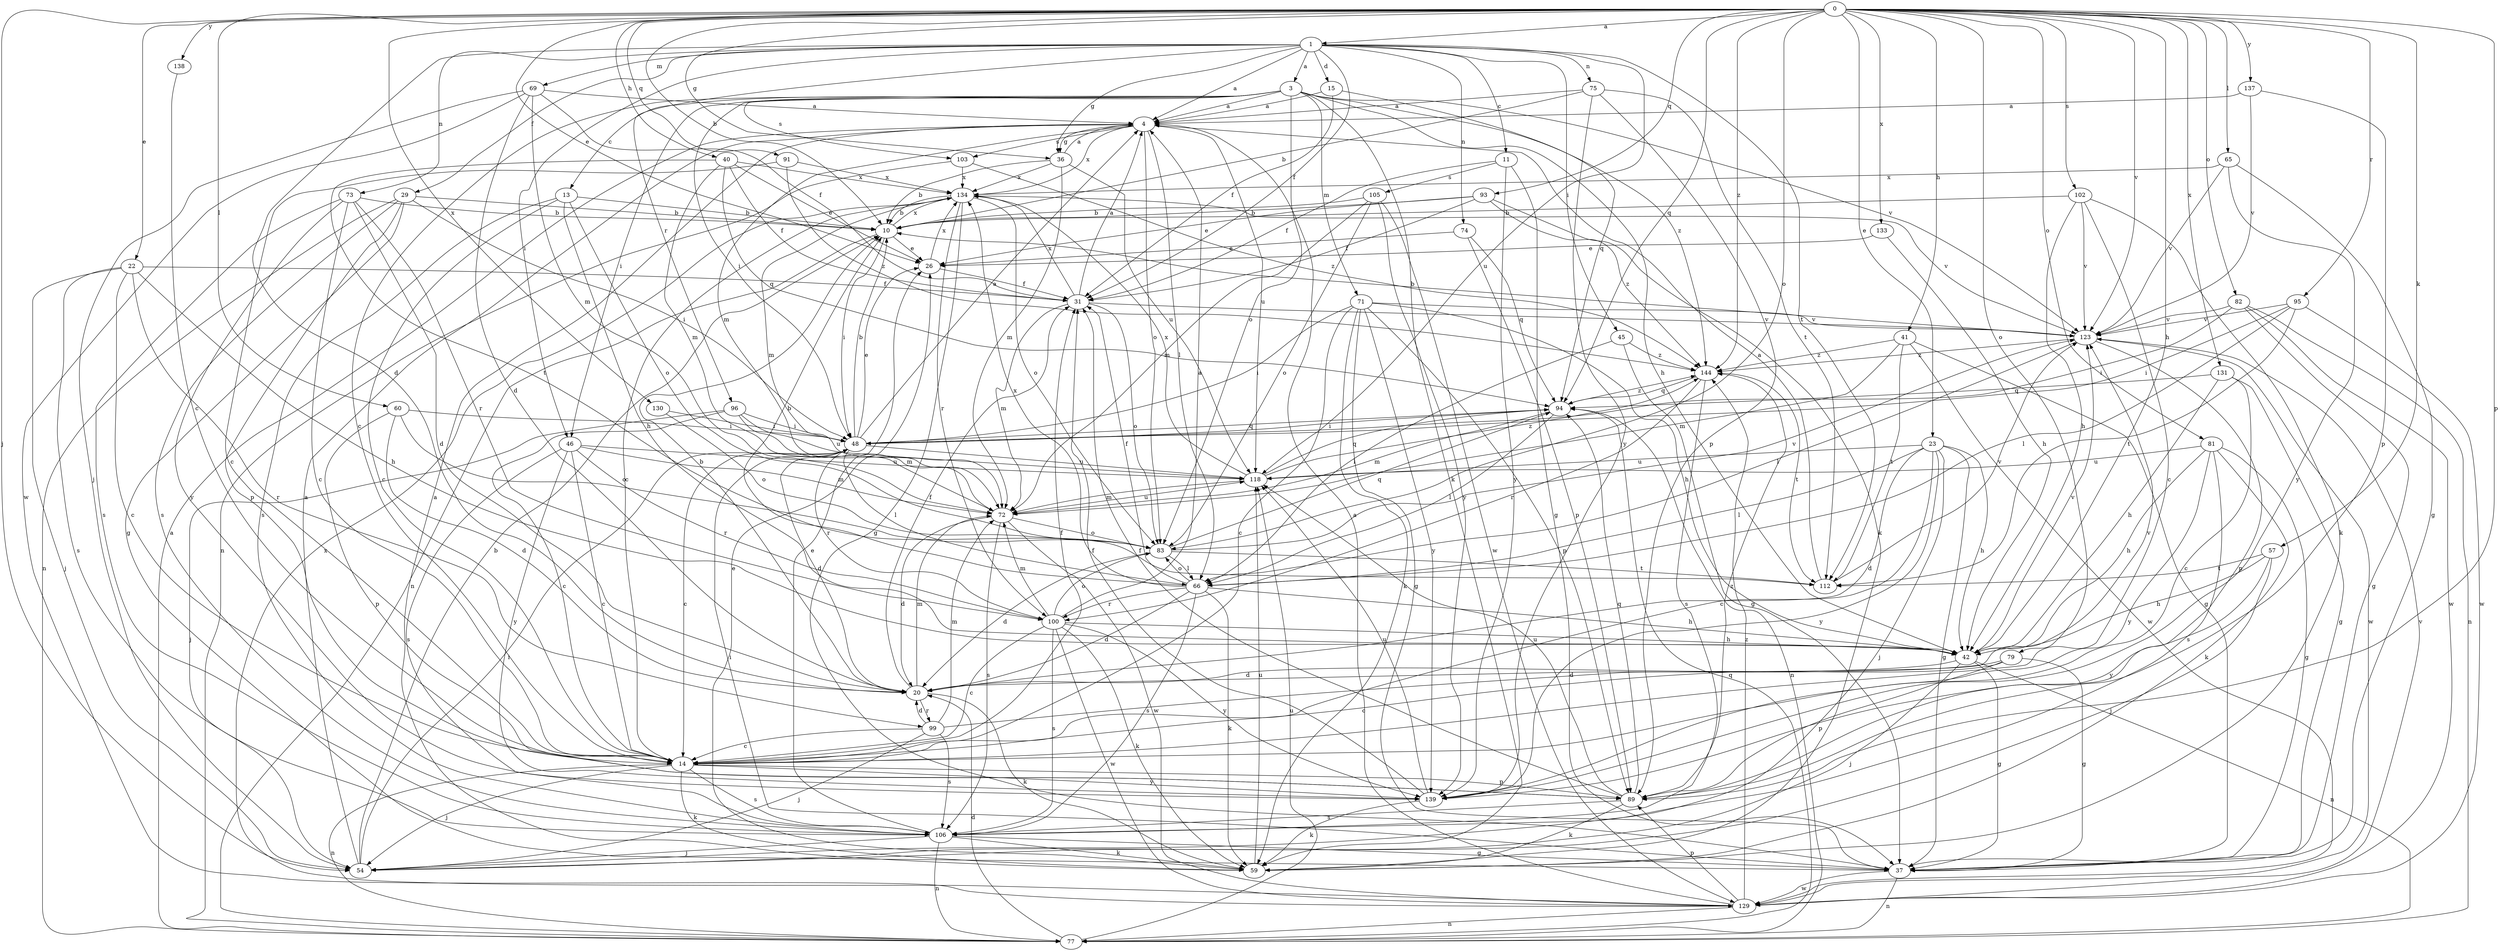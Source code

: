 strict digraph  {
0;
1;
3;
4;
10;
11;
13;
14;
15;
20;
22;
23;
26;
29;
31;
36;
37;
40;
41;
42;
45;
46;
48;
54;
57;
59;
60;
65;
66;
69;
71;
72;
73;
74;
75;
77;
79;
81;
82;
83;
89;
91;
93;
94;
95;
96;
99;
100;
102;
103;
105;
106;
112;
118;
123;
129;
130;
131;
133;
134;
137;
138;
139;
144;
0 -> 1  [label=a];
0 -> 10  [label=b];
0 -> 22  [label=e];
0 -> 23  [label=e];
0 -> 26  [label=e];
0 -> 36  [label=g];
0 -> 40  [label=h];
0 -> 41  [label=h];
0 -> 42  [label=h];
0 -> 54  [label=j];
0 -> 57  [label=k];
0 -> 60  [label=l];
0 -> 65  [label=l];
0 -> 79  [label=o];
0 -> 81  [label=o];
0 -> 82  [label=o];
0 -> 83  [label=o];
0 -> 89  [label=p];
0 -> 91  [label=q];
0 -> 93  [label=q];
0 -> 94  [label=q];
0 -> 95  [label=r];
0 -> 102  [label=s];
0 -> 123  [label=v];
0 -> 130  [label=x];
0 -> 131  [label=x];
0 -> 133  [label=x];
0 -> 137  [label=y];
0 -> 138  [label=y];
0 -> 144  [label=z];
1 -> 3  [label=a];
1 -> 4  [label=a];
1 -> 11  [label=c];
1 -> 15  [label=d];
1 -> 20  [label=d];
1 -> 29  [label=f];
1 -> 31  [label=f];
1 -> 36  [label=g];
1 -> 45  [label=i];
1 -> 46  [label=i];
1 -> 69  [label=m];
1 -> 73  [label=n];
1 -> 74  [label=n];
1 -> 75  [label=n];
1 -> 96  [label=r];
1 -> 112  [label=t];
1 -> 118  [label=u];
3 -> 4  [label=a];
3 -> 13  [label=c];
3 -> 14  [label=c];
3 -> 42  [label=h];
3 -> 46  [label=i];
3 -> 48  [label=i];
3 -> 59  [label=k];
3 -> 71  [label=m];
3 -> 83  [label=o];
3 -> 103  [label=s];
3 -> 123  [label=v];
3 -> 144  [label=z];
4 -> 36  [label=g];
4 -> 66  [label=l];
4 -> 72  [label=m];
4 -> 83  [label=o];
4 -> 103  [label=s];
4 -> 118  [label=u];
4 -> 134  [label=x];
10 -> 26  [label=e];
10 -> 48  [label=i];
10 -> 77  [label=n];
10 -> 134  [label=x];
11 -> 31  [label=f];
11 -> 37  [label=g];
11 -> 105  [label=s];
11 -> 139  [label=y];
13 -> 10  [label=b];
13 -> 14  [label=c];
13 -> 42  [label=h];
13 -> 83  [label=o];
13 -> 106  [label=s];
14 -> 31  [label=f];
14 -> 54  [label=j];
14 -> 59  [label=k];
14 -> 77  [label=n];
14 -> 89  [label=p];
14 -> 106  [label=s];
14 -> 139  [label=y];
15 -> 4  [label=a];
15 -> 31  [label=f];
15 -> 94  [label=q];
20 -> 10  [label=b];
20 -> 31  [label=f];
20 -> 59  [label=k];
20 -> 72  [label=m];
20 -> 99  [label=r];
22 -> 14  [label=c];
22 -> 31  [label=f];
22 -> 42  [label=h];
22 -> 54  [label=j];
22 -> 99  [label=r];
22 -> 106  [label=s];
23 -> 14  [label=c];
23 -> 20  [label=d];
23 -> 37  [label=g];
23 -> 42  [label=h];
23 -> 54  [label=j];
23 -> 66  [label=l];
23 -> 118  [label=u];
23 -> 139  [label=y];
26 -> 31  [label=f];
26 -> 134  [label=x];
29 -> 10  [label=b];
29 -> 37  [label=g];
29 -> 48  [label=i];
29 -> 77  [label=n];
29 -> 89  [label=p];
29 -> 106  [label=s];
31 -> 4  [label=a];
31 -> 72  [label=m];
31 -> 83  [label=o];
31 -> 123  [label=v];
31 -> 134  [label=x];
36 -> 4  [label=a];
36 -> 10  [label=b];
36 -> 72  [label=m];
36 -> 118  [label=u];
36 -> 134  [label=x];
37 -> 48  [label=i];
37 -> 77  [label=n];
37 -> 129  [label=w];
40 -> 26  [label=e];
40 -> 31  [label=f];
40 -> 72  [label=m];
40 -> 94  [label=q];
40 -> 112  [label=t];
40 -> 134  [label=x];
41 -> 37  [label=g];
41 -> 72  [label=m];
41 -> 112  [label=t];
41 -> 129  [label=w];
41 -> 144  [label=z];
42 -> 20  [label=d];
42 -> 37  [label=g];
42 -> 54  [label=j];
42 -> 77  [label=n];
42 -> 123  [label=v];
45 -> 37  [label=g];
45 -> 66  [label=l];
45 -> 144  [label=z];
46 -> 14  [label=c];
46 -> 72  [label=m];
46 -> 100  [label=r];
46 -> 106  [label=s];
46 -> 118  [label=u];
46 -> 139  [label=y];
48 -> 4  [label=a];
48 -> 10  [label=b];
48 -> 14  [label=c];
48 -> 20  [label=d];
48 -> 26  [label=e];
48 -> 66  [label=l];
48 -> 94  [label=q];
48 -> 100  [label=r];
48 -> 118  [label=u];
54 -> 4  [label=a];
54 -> 10  [label=b];
54 -> 48  [label=i];
57 -> 42  [label=h];
57 -> 54  [label=j];
57 -> 112  [label=t];
57 -> 139  [label=y];
59 -> 4  [label=a];
59 -> 26  [label=e];
59 -> 118  [label=u];
60 -> 20  [label=d];
60 -> 48  [label=i];
60 -> 83  [label=o];
60 -> 89  [label=p];
65 -> 37  [label=g];
65 -> 123  [label=v];
65 -> 134  [label=x];
65 -> 139  [label=y];
66 -> 10  [label=b];
66 -> 20  [label=d];
66 -> 31  [label=f];
66 -> 42  [label=h];
66 -> 59  [label=k];
66 -> 83  [label=o];
66 -> 100  [label=r];
66 -> 106  [label=s];
66 -> 134  [label=x];
69 -> 4  [label=a];
69 -> 20  [label=d];
69 -> 31  [label=f];
69 -> 54  [label=j];
69 -> 72  [label=m];
69 -> 129  [label=w];
71 -> 14  [label=c];
71 -> 37  [label=g];
71 -> 42  [label=h];
71 -> 48  [label=i];
71 -> 59  [label=k];
71 -> 89  [label=p];
71 -> 123  [label=v];
71 -> 139  [label=y];
72 -> 20  [label=d];
72 -> 83  [label=o];
72 -> 106  [label=s];
72 -> 118  [label=u];
72 -> 129  [label=w];
73 -> 10  [label=b];
73 -> 14  [label=c];
73 -> 20  [label=d];
73 -> 100  [label=r];
73 -> 106  [label=s];
73 -> 139  [label=y];
74 -> 26  [label=e];
74 -> 89  [label=p];
74 -> 94  [label=q];
75 -> 4  [label=a];
75 -> 10  [label=b];
75 -> 89  [label=p];
75 -> 112  [label=t];
75 -> 139  [label=y];
77 -> 4  [label=a];
77 -> 20  [label=d];
77 -> 94  [label=q];
77 -> 118  [label=u];
79 -> 14  [label=c];
79 -> 20  [label=d];
79 -> 37  [label=g];
79 -> 89  [label=p];
81 -> 37  [label=g];
81 -> 42  [label=h];
81 -> 59  [label=k];
81 -> 106  [label=s];
81 -> 118  [label=u];
81 -> 139  [label=y];
82 -> 37  [label=g];
82 -> 48  [label=i];
82 -> 77  [label=n];
82 -> 123  [label=v];
82 -> 129  [label=w];
83 -> 20  [label=d];
83 -> 66  [label=l];
83 -> 94  [label=q];
83 -> 112  [label=t];
83 -> 123  [label=v];
89 -> 31  [label=f];
89 -> 59  [label=k];
89 -> 94  [label=q];
89 -> 106  [label=s];
89 -> 118  [label=u];
89 -> 144  [label=z];
91 -> 14  [label=c];
91 -> 134  [label=x];
91 -> 144  [label=z];
93 -> 10  [label=b];
93 -> 26  [label=e];
93 -> 31  [label=f];
93 -> 59  [label=k];
93 -> 144  [label=z];
94 -> 48  [label=i];
94 -> 66  [label=l];
94 -> 72  [label=m];
94 -> 77  [label=n];
94 -> 144  [label=z];
95 -> 48  [label=i];
95 -> 66  [label=l];
95 -> 112  [label=t];
95 -> 123  [label=v];
95 -> 129  [label=w];
96 -> 14  [label=c];
96 -> 48  [label=i];
96 -> 54  [label=j];
96 -> 72  [label=m];
96 -> 118  [label=u];
99 -> 14  [label=c];
99 -> 20  [label=d];
99 -> 54  [label=j];
99 -> 72  [label=m];
99 -> 106  [label=s];
99 -> 123  [label=v];
100 -> 4  [label=a];
100 -> 14  [label=c];
100 -> 42  [label=h];
100 -> 59  [label=k];
100 -> 72  [label=m];
100 -> 83  [label=o];
100 -> 106  [label=s];
100 -> 129  [label=w];
100 -> 139  [label=y];
102 -> 10  [label=b];
102 -> 14  [label=c];
102 -> 42  [label=h];
102 -> 59  [label=k];
102 -> 123  [label=v];
103 -> 77  [label=n];
103 -> 134  [label=x];
103 -> 144  [label=z];
105 -> 10  [label=b];
105 -> 72  [label=m];
105 -> 83  [label=o];
105 -> 129  [label=w];
105 -> 139  [label=y];
106 -> 26  [label=e];
106 -> 37  [label=g];
106 -> 54  [label=j];
106 -> 59  [label=k];
106 -> 77  [label=n];
112 -> 4  [label=a];
112 -> 123  [label=v];
118 -> 72  [label=m];
118 -> 94  [label=q];
118 -> 134  [label=x];
118 -> 144  [label=z];
123 -> 10  [label=b];
123 -> 66  [label=l];
123 -> 89  [label=p];
123 -> 129  [label=w];
123 -> 144  [label=z];
129 -> 4  [label=a];
129 -> 77  [label=n];
129 -> 89  [label=p];
129 -> 123  [label=v];
129 -> 134  [label=x];
129 -> 144  [label=z];
130 -> 48  [label=i];
130 -> 83  [label=o];
131 -> 14  [label=c];
131 -> 37  [label=g];
131 -> 42  [label=h];
131 -> 94  [label=q];
133 -> 26  [label=e];
133 -> 42  [label=h];
134 -> 10  [label=b];
134 -> 14  [label=c];
134 -> 37  [label=g];
134 -> 72  [label=m];
134 -> 83  [label=o];
134 -> 100  [label=r];
134 -> 123  [label=v];
137 -> 4  [label=a];
137 -> 89  [label=p];
137 -> 123  [label=v];
138 -> 14  [label=c];
139 -> 31  [label=f];
139 -> 59  [label=k];
139 -> 118  [label=u];
144 -> 94  [label=q];
144 -> 100  [label=r];
144 -> 106  [label=s];
144 -> 112  [label=t];
}
